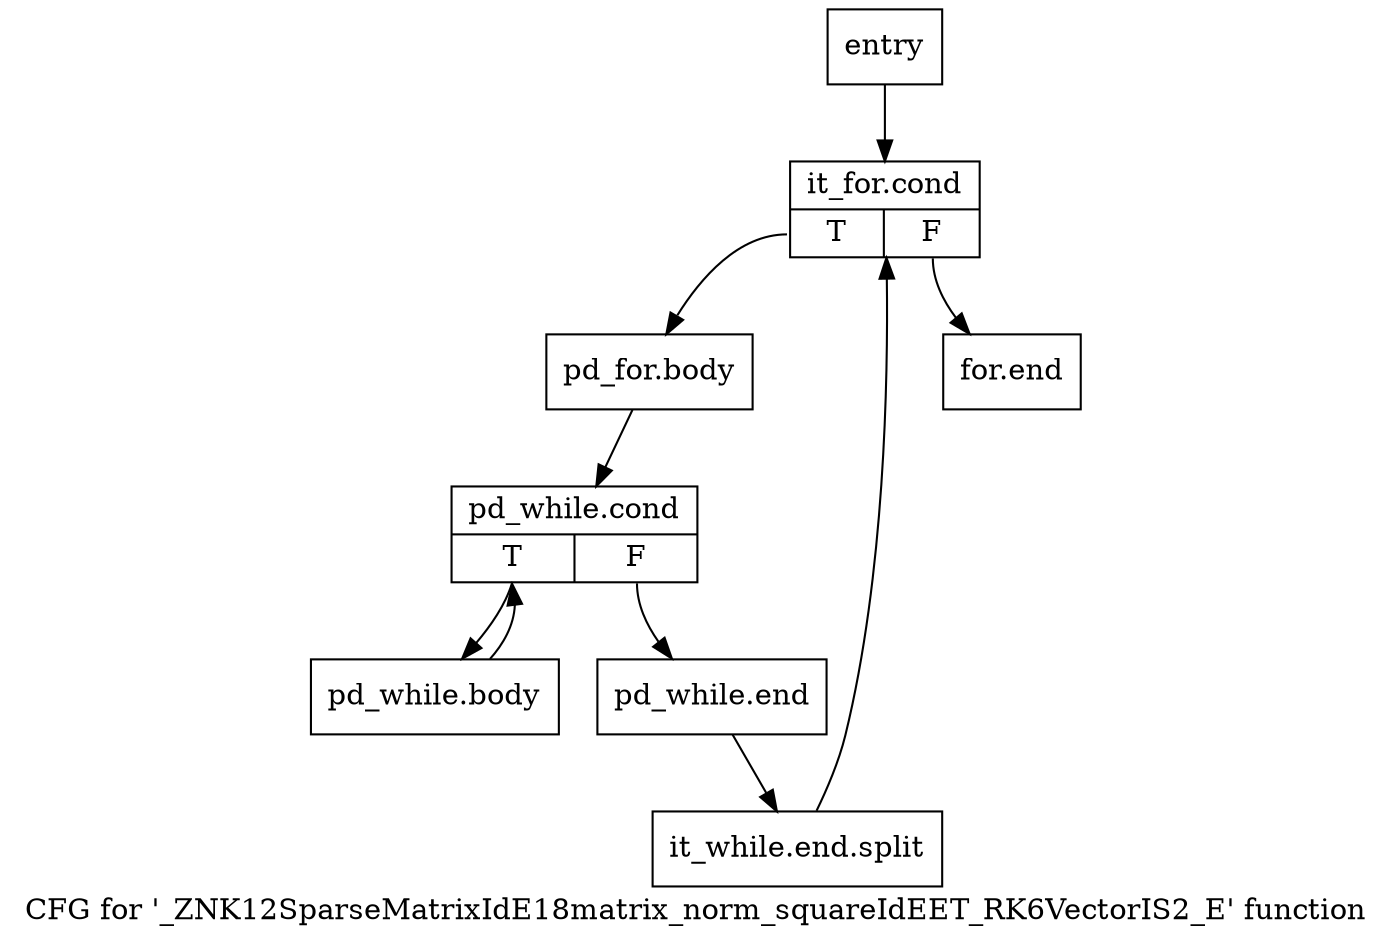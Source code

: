 digraph "CFG for '_ZNK12SparseMatrixIdE18matrix_norm_squareIdEET_RK6VectorIS2_E' function" {
	label="CFG for '_ZNK12SparseMatrixIdE18matrix_norm_squareIdEET_RK6VectorIS2_E' function";

	Node0x7192720 [shape=record,label="{entry}"];
	Node0x7192720 -> Node0x7192770;
	Node0x7192770 [shape=record,label="{it_for.cond|{<s0>T|<s1>F}}"];
	Node0x7192770:s0 -> Node0x71927c0;
	Node0x7192770:s1 -> Node0x7192900;
	Node0x71927c0 [shape=record,label="{pd_for.body}"];
	Node0x71927c0 -> Node0x7192810;
	Node0x7192810 [shape=record,label="{pd_while.cond|{<s0>T|<s1>F}}"];
	Node0x7192810:s0 -> Node0x7192860;
	Node0x7192810:s1 -> Node0x71928b0;
	Node0x7192860 [shape=record,label="{pd_while.body}"];
	Node0x7192860 -> Node0x7192810;
	Node0x71928b0 [shape=record,label="{pd_while.end}"];
	Node0x71928b0 -> Node0xb1980f0;
	Node0xb1980f0 [shape=record,label="{it_while.end.split}"];
	Node0xb1980f0 -> Node0x7192770;
	Node0x7192900 [shape=record,label="{for.end}"];
}
